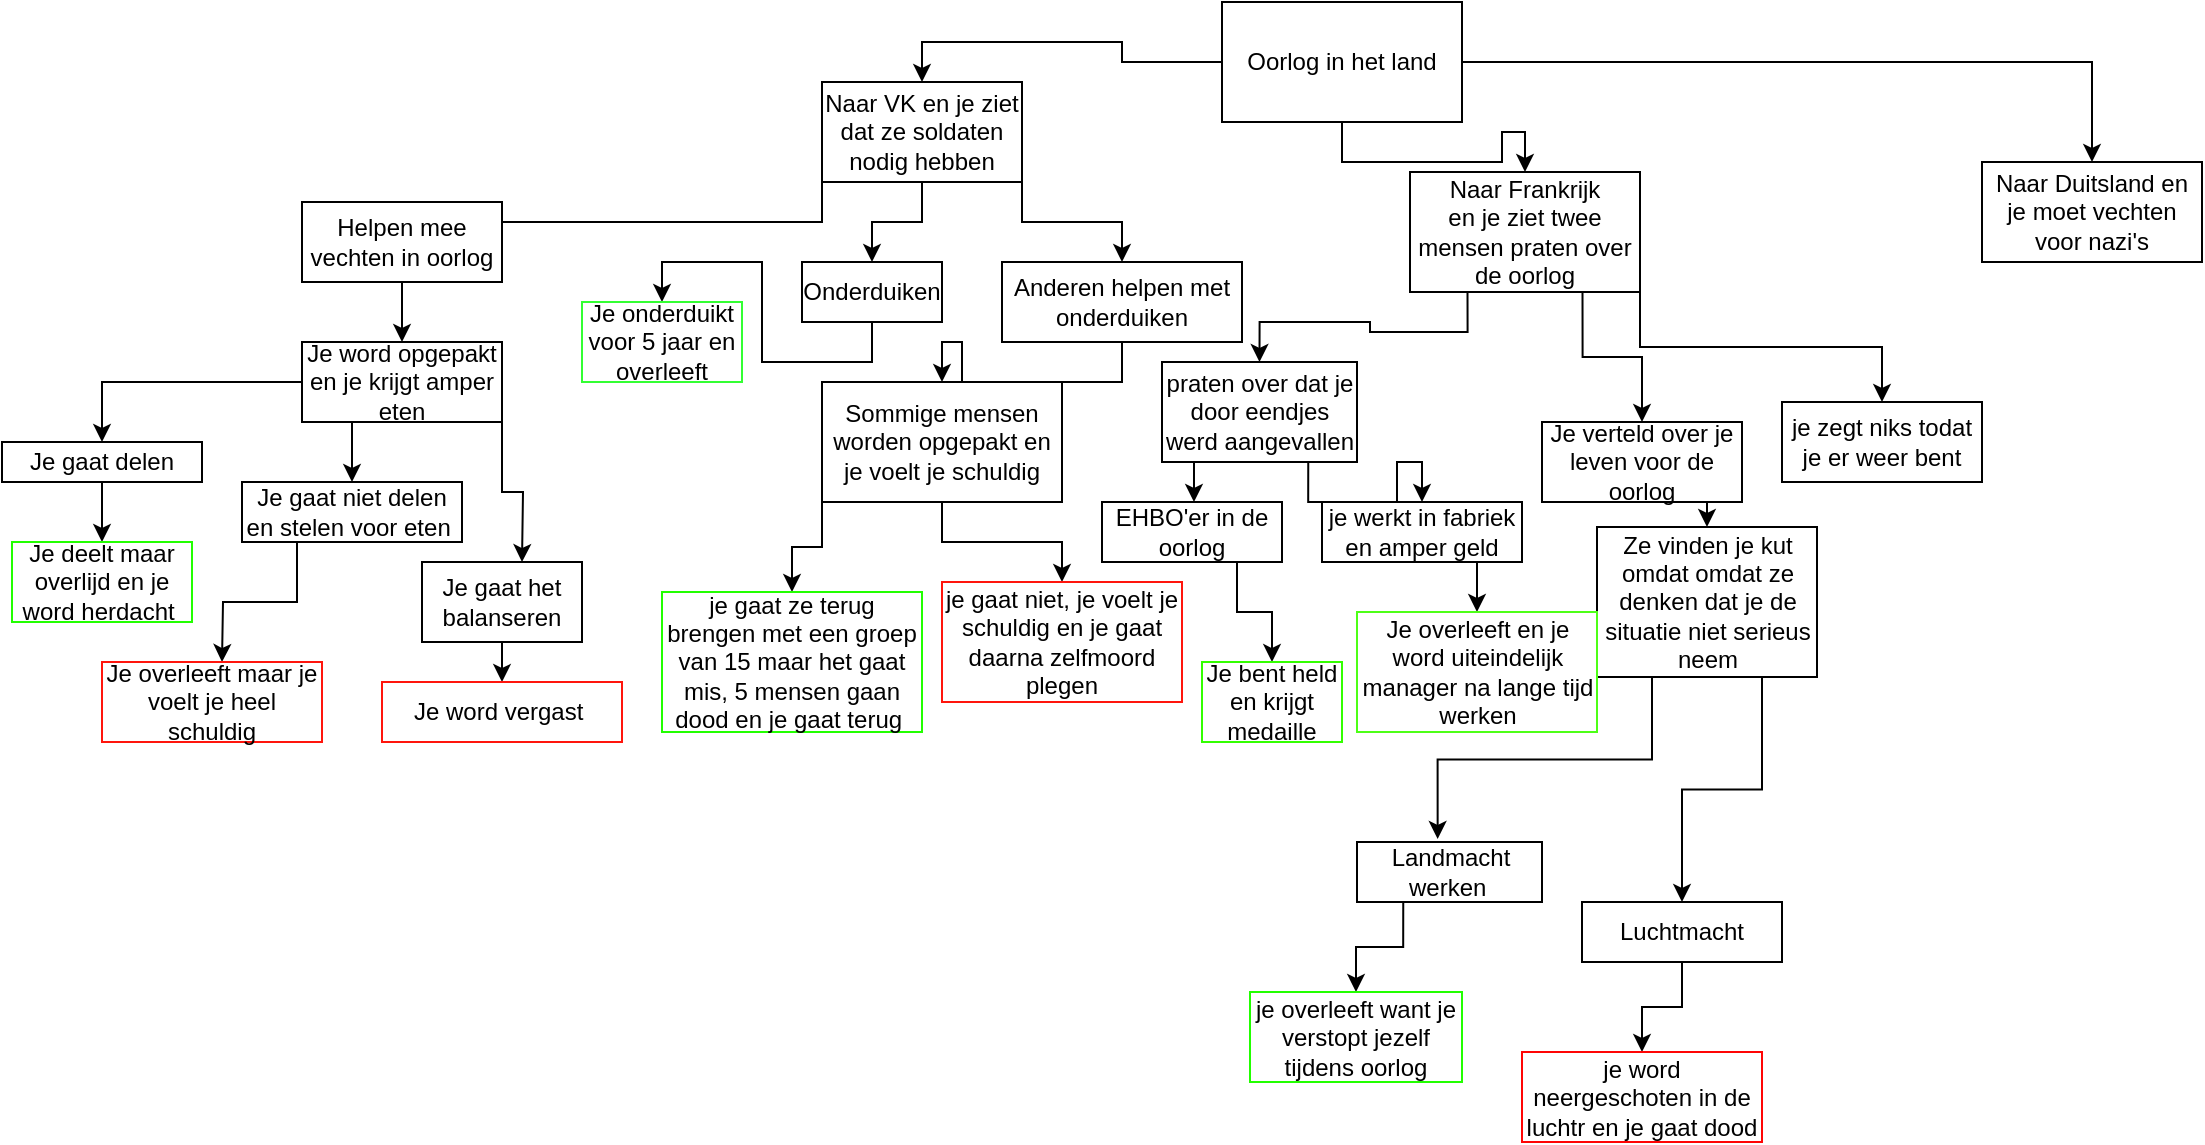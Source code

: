 <mxfile version="20.5.1" type="github">
  <diagram id="C5RBs43oDa-KdzZeNtuy" name="Page-1">
    <mxGraphModel dx="2105" dy="571" grid="1" gridSize="10" guides="1" tooltips="1" connect="1" arrows="1" fold="1" page="1" pageScale="1" pageWidth="827" pageHeight="1169" math="0" shadow="0">
      <root>
        <mxCell id="WIyWlLk6GJQsqaUBKTNV-0" />
        <mxCell id="WIyWlLk6GJQsqaUBKTNV-1" parent="WIyWlLk6GJQsqaUBKTNV-0" />
        <mxCell id="d0gGgPKcJ9tYoh6Nahck-26" style="edgeStyle=orthogonalEdgeStyle;rounded=0;orthogonalLoop=1;jettySize=auto;html=1;exitX=0;exitY=1;exitDx=0;exitDy=0;fontFamily=Helvetica;entryX=0.5;entryY=0;entryDx=0;entryDy=0;" parent="WIyWlLk6GJQsqaUBKTNV-1" source="d0gGgPKcJ9tYoh6Nahck-2" target="d0gGgPKcJ9tYoh6Nahck-28" edge="1">
          <mxGeometry relative="1" as="geometry">
            <mxPoint x="30" y="175" as="targetPoint" />
            <Array as="points">
              <mxPoint x="120" y="140" />
            </Array>
          </mxGeometry>
        </mxCell>
        <mxCell id="d0gGgPKcJ9tYoh6Nahck-30" style="edgeStyle=orthogonalEdgeStyle;rounded=0;orthogonalLoop=1;jettySize=auto;html=1;exitX=0.5;exitY=1;exitDx=0;exitDy=0;fontFamily=Helvetica;entryX=0.5;entryY=0;entryDx=0;entryDy=0;" parent="WIyWlLk6GJQsqaUBKTNV-1" source="d0gGgPKcJ9tYoh6Nahck-2" target="d0gGgPKcJ9tYoh6Nahck-31" edge="1">
          <mxGeometry relative="1" as="geometry">
            <mxPoint x="130" y="175" as="targetPoint" />
          </mxGeometry>
        </mxCell>
        <mxCell id="d0gGgPKcJ9tYoh6Nahck-47" style="edgeStyle=orthogonalEdgeStyle;rounded=0;orthogonalLoop=1;jettySize=auto;html=1;exitX=1;exitY=1;exitDx=0;exitDy=0;fontFamily=Helvetica;" parent="WIyWlLk6GJQsqaUBKTNV-1" source="d0gGgPKcJ9tYoh6Nahck-2" target="d0gGgPKcJ9tYoh6Nahck-36" edge="1">
          <mxGeometry relative="1" as="geometry" />
        </mxCell>
        <mxCell id="d0gGgPKcJ9tYoh6Nahck-2" value="Naar VK en je ziet dat ze soldaten nodig hebben" style="rounded=0;whiteSpace=wrap;html=1;fontFamily=Helvetica;" parent="WIyWlLk6GJQsqaUBKTNV-1" vertex="1">
          <mxGeometry x="120" y="70" width="100" height="50" as="geometry" />
        </mxCell>
        <mxCell id="d0gGgPKcJ9tYoh6Nahck-16" style="edgeStyle=orthogonalEdgeStyle;rounded=0;orthogonalLoop=1;jettySize=auto;html=1;exitX=1;exitY=0.5;exitDx=0;exitDy=0;fontFamily=Helvetica;entryX=0.5;entryY=0;entryDx=0;entryDy=0;" parent="WIyWlLk6GJQsqaUBKTNV-1" source="d0gGgPKcJ9tYoh6Nahck-10" target="d0gGgPKcJ9tYoh6Nahck-20" edge="1">
          <mxGeometry relative="1" as="geometry">
            <mxPoint x="650" y="110" as="targetPoint" />
          </mxGeometry>
        </mxCell>
        <mxCell id="d0gGgPKcJ9tYoh6Nahck-17" style="edgeStyle=orthogonalEdgeStyle;rounded=0;orthogonalLoop=1;jettySize=auto;html=1;exitX=0.5;exitY=1;exitDx=0;exitDy=0;entryX=0.5;entryY=0;entryDx=0;entryDy=0;fontFamily=Helvetica;" parent="WIyWlLk6GJQsqaUBKTNV-1" source="d0gGgPKcJ9tYoh6Nahck-10" target="d0gGgPKcJ9tYoh6Nahck-12" edge="1">
          <mxGeometry relative="1" as="geometry" />
        </mxCell>
        <mxCell id="d0gGgPKcJ9tYoh6Nahck-19" style="edgeStyle=orthogonalEdgeStyle;rounded=0;orthogonalLoop=1;jettySize=auto;html=1;exitX=0;exitY=0.5;exitDx=0;exitDy=0;entryX=0.5;entryY=0;entryDx=0;entryDy=0;fontFamily=Helvetica;" parent="WIyWlLk6GJQsqaUBKTNV-1" source="d0gGgPKcJ9tYoh6Nahck-10" target="d0gGgPKcJ9tYoh6Nahck-2" edge="1">
          <mxGeometry relative="1" as="geometry" />
        </mxCell>
        <mxCell id="d0gGgPKcJ9tYoh6Nahck-10" value="Oorlog in het land" style="rounded=0;whiteSpace=wrap;html=1;fontFamily=Helvetica;" parent="WIyWlLk6GJQsqaUBKTNV-1" vertex="1">
          <mxGeometry x="320" y="30" width="120" height="60" as="geometry" />
        </mxCell>
        <mxCell id="2cw835uVxtxsyLFWTMSn-1" style="edgeStyle=orthogonalEdgeStyle;rounded=0;orthogonalLoop=1;jettySize=auto;html=1;exitX=0.25;exitY=1;exitDx=0;exitDy=0;entryX=0.5;entryY=0;entryDx=0;entryDy=0;" edge="1" parent="WIyWlLk6GJQsqaUBKTNV-1" source="d0gGgPKcJ9tYoh6Nahck-12" target="2cw835uVxtxsyLFWTMSn-2">
          <mxGeometry relative="1" as="geometry">
            <mxPoint x="350" y="230" as="targetPoint" />
          </mxGeometry>
        </mxCell>
        <mxCell id="2cw835uVxtxsyLFWTMSn-4" style="edgeStyle=orthogonalEdgeStyle;rounded=0;orthogonalLoop=1;jettySize=auto;html=1;exitX=0.75;exitY=1;exitDx=0;exitDy=0;entryX=0.5;entryY=0;entryDx=0;entryDy=0;" edge="1" parent="WIyWlLk6GJQsqaUBKTNV-1" source="d0gGgPKcJ9tYoh6Nahck-12" target="2cw835uVxtxsyLFWTMSn-5">
          <mxGeometry relative="1" as="geometry">
            <mxPoint x="461" y="240" as="targetPoint" />
          </mxGeometry>
        </mxCell>
        <mxCell id="2cw835uVxtxsyLFWTMSn-7" style="edgeStyle=orthogonalEdgeStyle;rounded=0;orthogonalLoop=1;jettySize=auto;html=1;exitX=1;exitY=1;exitDx=0;exitDy=0;entryX=0.5;entryY=0;entryDx=0;entryDy=0;" edge="1" parent="WIyWlLk6GJQsqaUBKTNV-1" source="d0gGgPKcJ9tYoh6Nahck-12" target="2cw835uVxtxsyLFWTMSn-8">
          <mxGeometry relative="1" as="geometry">
            <mxPoint x="530.5" y="210" as="targetPoint" />
          </mxGeometry>
        </mxCell>
        <mxCell id="d0gGgPKcJ9tYoh6Nahck-12" value="Naar Frankrijk&lt;br&gt;en je ziet twee mensen praten over de oorlog" style="rounded=0;whiteSpace=wrap;html=1;fontFamily=Helvetica;" parent="WIyWlLk6GJQsqaUBKTNV-1" vertex="1">
          <mxGeometry x="414" y="115" width="115" height="60" as="geometry" />
        </mxCell>
        <mxCell id="d0gGgPKcJ9tYoh6Nahck-20" value="Naar Duitsland en je moet vechten voor nazi&#39;s" style="rounded=0;whiteSpace=wrap;html=1;fontFamily=Helvetica;" parent="WIyWlLk6GJQsqaUBKTNV-1" vertex="1">
          <mxGeometry x="700" y="110" width="110" height="50" as="geometry" />
        </mxCell>
        <mxCell id="SnUCh2Sh2h-Uul6r9YAu-6" style="edgeStyle=orthogonalEdgeStyle;rounded=0;orthogonalLoop=1;jettySize=auto;html=1;exitX=0.5;exitY=1;exitDx=0;exitDy=0;entryX=0.5;entryY=0;entryDx=0;entryDy=0;" parent="WIyWlLk6GJQsqaUBKTNV-1" source="d0gGgPKcJ9tYoh6Nahck-28" target="d0gGgPKcJ9tYoh6Nahck-43" edge="1">
          <mxGeometry relative="1" as="geometry" />
        </mxCell>
        <mxCell id="d0gGgPKcJ9tYoh6Nahck-28" value="Helpen mee vechten in oorlog" style="rounded=0;whiteSpace=wrap;html=1;fontFamily=Helvetica;" parent="WIyWlLk6GJQsqaUBKTNV-1" vertex="1">
          <mxGeometry x="-140" y="130" width="100" height="40" as="geometry" />
        </mxCell>
        <mxCell id="d0gGgPKcJ9tYoh6Nahck-38" style="edgeStyle=orthogonalEdgeStyle;rounded=0;orthogonalLoop=1;jettySize=auto;html=1;exitX=0.5;exitY=1;exitDx=0;exitDy=0;fontFamily=Helvetica;entryX=0.5;entryY=0;entryDx=0;entryDy=0;" parent="WIyWlLk6GJQsqaUBKTNV-1" source="d0gGgPKcJ9tYoh6Nahck-31" target="d0gGgPKcJ9tYoh6Nahck-48" edge="1">
          <mxGeometry relative="1" as="geometry">
            <mxPoint x="65" y="260" as="targetPoint" />
          </mxGeometry>
        </mxCell>
        <mxCell id="d0gGgPKcJ9tYoh6Nahck-31" value="Onderduiken" style="rounded=0;whiteSpace=wrap;html=1;fontFamily=Helvetica;" parent="WIyWlLk6GJQsqaUBKTNV-1" vertex="1">
          <mxGeometry x="110" y="160" width="70" height="30" as="geometry" />
        </mxCell>
        <mxCell id="d0gGgPKcJ9tYoh6Nahck-56" style="edgeStyle=orthogonalEdgeStyle;rounded=0;orthogonalLoop=1;jettySize=auto;html=1;exitX=0.5;exitY=1;exitDx=0;exitDy=0;entryX=0.5;entryY=0;entryDx=0;entryDy=0;fontFamily=Helvetica;" parent="WIyWlLk6GJQsqaUBKTNV-1" source="d0gGgPKcJ9tYoh6Nahck-36" target="d0gGgPKcJ9tYoh6Nahck-57" edge="1">
          <mxGeometry relative="1" as="geometry">
            <mxPoint x="257.5" y="270" as="targetPoint" />
          </mxGeometry>
        </mxCell>
        <mxCell id="d0gGgPKcJ9tYoh6Nahck-36" value="Anderen helpen met onderduiken" style="rounded=0;whiteSpace=wrap;html=1;fontFamily=Helvetica;" parent="WIyWlLk6GJQsqaUBKTNV-1" vertex="1">
          <mxGeometry x="210" y="160" width="120" height="40" as="geometry" />
        </mxCell>
        <mxCell id="SnUCh2Sh2h-Uul6r9YAu-10" style="edgeStyle=orthogonalEdgeStyle;rounded=0;orthogonalLoop=1;jettySize=auto;html=1;exitX=0;exitY=0.5;exitDx=0;exitDy=0;entryX=0.5;entryY=0;entryDx=0;entryDy=0;" parent="WIyWlLk6GJQsqaUBKTNV-1" source="d0gGgPKcJ9tYoh6Nahck-43" target="SnUCh2Sh2h-Uul6r9YAu-5" edge="1">
          <mxGeometry relative="1" as="geometry" />
        </mxCell>
        <mxCell id="SnUCh2Sh2h-Uul6r9YAu-11" style="edgeStyle=orthogonalEdgeStyle;rounded=0;orthogonalLoop=1;jettySize=auto;html=1;exitX=0.25;exitY=1;exitDx=0;exitDy=0;entryX=0.5;entryY=0;entryDx=0;entryDy=0;" parent="WIyWlLk6GJQsqaUBKTNV-1" source="d0gGgPKcJ9tYoh6Nahck-43" target="SnUCh2Sh2h-Uul6r9YAu-8" edge="1">
          <mxGeometry relative="1" as="geometry" />
        </mxCell>
        <mxCell id="SnUCh2Sh2h-Uul6r9YAu-13" style="edgeStyle=orthogonalEdgeStyle;rounded=0;orthogonalLoop=1;jettySize=auto;html=1;exitX=1;exitY=1;exitDx=0;exitDy=0;" parent="WIyWlLk6GJQsqaUBKTNV-1" source="d0gGgPKcJ9tYoh6Nahck-43" edge="1">
          <mxGeometry relative="1" as="geometry">
            <mxPoint x="-30" y="310" as="targetPoint" />
          </mxGeometry>
        </mxCell>
        <mxCell id="d0gGgPKcJ9tYoh6Nahck-43" value="Je word opgepakt en je krijgt amper eten" style="rounded=0;whiteSpace=wrap;html=1;fontFamily=Helvetica;" parent="WIyWlLk6GJQsqaUBKTNV-1" vertex="1">
          <mxGeometry x="-140" y="200" width="100" height="40" as="geometry" />
        </mxCell>
        <mxCell id="d0gGgPKcJ9tYoh6Nahck-48" value="Je onderduikt voor 5 jaar en overleeft" style="rounded=0;whiteSpace=wrap;html=1;fontFamily=Helvetica;strokeColor=#33FF33;" parent="WIyWlLk6GJQsqaUBKTNV-1" vertex="1">
          <mxGeometry y="180" width="80" height="40" as="geometry" />
        </mxCell>
        <mxCell id="d0gGgPKcJ9tYoh6Nahck-59" style="edgeStyle=orthogonalEdgeStyle;rounded=0;orthogonalLoop=1;jettySize=auto;html=1;exitX=0;exitY=1;exitDx=0;exitDy=0;fontFamily=Helvetica;entryX=0.5;entryY=0;entryDx=0;entryDy=0;" parent="WIyWlLk6GJQsqaUBKTNV-1" source="d0gGgPKcJ9tYoh6Nahck-57" target="d0gGgPKcJ9tYoh6Nahck-60" edge="1">
          <mxGeometry relative="1" as="geometry">
            <mxPoint x="142.5" y="370" as="targetPoint" />
          </mxGeometry>
        </mxCell>
        <mxCell id="d0gGgPKcJ9tYoh6Nahck-62" style="edgeStyle=orthogonalEdgeStyle;rounded=0;orthogonalLoop=1;jettySize=auto;html=1;fontFamily=Helvetica;" parent="WIyWlLk6GJQsqaUBKTNV-1" target="d0gGgPKcJ9tYoh6Nahck-63" edge="1">
          <mxGeometry relative="1" as="geometry">
            <mxPoint x="260" y="370" as="sourcePoint" />
            <mxPoint x="260" y="340" as="targetPoint" />
          </mxGeometry>
        </mxCell>
        <mxCell id="d0gGgPKcJ9tYoh6Nahck-64" style="edgeStyle=orthogonalEdgeStyle;rounded=0;orthogonalLoop=1;jettySize=auto;html=1;exitX=0.5;exitY=1;exitDx=0;exitDy=0;entryX=0.5;entryY=0;entryDx=0;entryDy=0;fontFamily=Helvetica;" parent="WIyWlLk6GJQsqaUBKTNV-1" source="d0gGgPKcJ9tYoh6Nahck-57" target="d0gGgPKcJ9tYoh6Nahck-63" edge="1">
          <mxGeometry relative="1" as="geometry" />
        </mxCell>
        <mxCell id="d0gGgPKcJ9tYoh6Nahck-57" value="Sommige mensen worden opgepakt en je voelt je schuldig" style="rounded=0;whiteSpace=wrap;html=1;strokeColor=#000000;fontFamily=Helvetica;" parent="WIyWlLk6GJQsqaUBKTNV-1" vertex="1">
          <mxGeometry x="120" y="220" width="120" height="60" as="geometry" />
        </mxCell>
        <mxCell id="d0gGgPKcJ9tYoh6Nahck-60" value="je gaat ze terug brengen met een groep van 15 maar het gaat mis, 5 mensen gaan dood en je gaat terug&amp;nbsp;" style="rounded=0;whiteSpace=wrap;html=1;strokeColor=#22FF00;fontFamily=Helvetica;" parent="WIyWlLk6GJQsqaUBKTNV-1" vertex="1">
          <mxGeometry x="40" y="325" width="130" height="70" as="geometry" />
        </mxCell>
        <mxCell id="d0gGgPKcJ9tYoh6Nahck-63" value="je gaat niet, je voelt je schuldig en je gaat daarna zelfmoord plegen" style="rounded=0;whiteSpace=wrap;html=1;strokeColor=#FF150D;fontFamily=Helvetica;" parent="WIyWlLk6GJQsqaUBKTNV-1" vertex="1">
          <mxGeometry x="180" y="320" width="120" height="60" as="geometry" />
        </mxCell>
        <mxCell id="SnUCh2Sh2h-Uul6r9YAu-20" style="edgeStyle=orthogonalEdgeStyle;rounded=0;orthogonalLoop=1;jettySize=auto;html=1;exitX=0.5;exitY=1;exitDx=0;exitDy=0;" parent="WIyWlLk6GJQsqaUBKTNV-1" source="SnUCh2Sh2h-Uul6r9YAu-5" edge="1">
          <mxGeometry relative="1" as="geometry">
            <mxPoint x="-240" y="300" as="targetPoint" />
          </mxGeometry>
        </mxCell>
        <mxCell id="SnUCh2Sh2h-Uul6r9YAu-5" value="Je gaat delen" style="rounded=0;whiteSpace=wrap;html=1;" parent="WIyWlLk6GJQsqaUBKTNV-1" vertex="1">
          <mxGeometry x="-290" y="250" width="100" height="20" as="geometry" />
        </mxCell>
        <mxCell id="SnUCh2Sh2h-Uul6r9YAu-17" style="edgeStyle=orthogonalEdgeStyle;rounded=0;orthogonalLoop=1;jettySize=auto;html=1;exitX=0.25;exitY=1;exitDx=0;exitDy=0;" parent="WIyWlLk6GJQsqaUBKTNV-1" source="SnUCh2Sh2h-Uul6r9YAu-8" edge="1">
          <mxGeometry relative="1" as="geometry">
            <mxPoint x="-180" y="360" as="targetPoint" />
          </mxGeometry>
        </mxCell>
        <mxCell id="SnUCh2Sh2h-Uul6r9YAu-8" value="Je gaat niet delen en stelen voor eten&amp;nbsp;" style="rounded=0;whiteSpace=wrap;html=1;" parent="WIyWlLk6GJQsqaUBKTNV-1" vertex="1">
          <mxGeometry x="-170" y="270" width="110" height="30" as="geometry" />
        </mxCell>
        <mxCell id="SnUCh2Sh2h-Uul6r9YAu-15" value="Je gaat het balanseren" style="rounded=0;whiteSpace=wrap;html=1;" parent="WIyWlLk6GJQsqaUBKTNV-1" vertex="1">
          <mxGeometry x="-80" y="310" width="80" height="40" as="geometry" />
        </mxCell>
        <mxCell id="SnUCh2Sh2h-Uul6r9YAu-18" value="Je overleeft maar je voelt je heel schuldig" style="rounded=0;whiteSpace=wrap;html=1;strokeColor=#FF150D;" parent="WIyWlLk6GJQsqaUBKTNV-1" vertex="1">
          <mxGeometry x="-240" y="360" width="110" height="40" as="geometry" />
        </mxCell>
        <mxCell id="SnUCh2Sh2h-Uul6r9YAu-21" value="Je deelt maar overlijd en je word herdacht&amp;nbsp;" style="rounded=0;whiteSpace=wrap;html=1;strokeColor=#22FF00;" parent="WIyWlLk6GJQsqaUBKTNV-1" vertex="1">
          <mxGeometry x="-285" y="300" width="90" height="40" as="geometry" />
        </mxCell>
        <mxCell id="SnUCh2Sh2h-Uul6r9YAu-23" value="" style="edgeStyle=orthogonalEdgeStyle;rounded=0;orthogonalLoop=1;jettySize=auto;html=1;" parent="WIyWlLk6GJQsqaUBKTNV-1" source="SnUCh2Sh2h-Uul6r9YAu-15" edge="1">
          <mxGeometry relative="1" as="geometry">
            <mxPoint x="-40" y="370" as="targetPoint" />
          </mxGeometry>
        </mxCell>
        <mxCell id="SnUCh2Sh2h-Uul6r9YAu-25" value="Je word vergast&amp;nbsp;" style="rounded=0;whiteSpace=wrap;html=1;strokeColor=#FF150D;fillColor=#FFFFFF;shadow=0;" parent="WIyWlLk6GJQsqaUBKTNV-1" vertex="1">
          <mxGeometry x="-100" y="370" width="120" height="30" as="geometry" />
        </mxCell>
        <mxCell id="2cw835uVxtxsyLFWTMSn-10" style="edgeStyle=orthogonalEdgeStyle;rounded=0;orthogonalLoop=1;jettySize=auto;html=1;exitX=0.5;exitY=1;exitDx=0;exitDy=0;entryX=0.511;entryY=0;entryDx=0;entryDy=0;entryPerimeter=0;" edge="1" parent="WIyWlLk6GJQsqaUBKTNV-1" source="2cw835uVxtxsyLFWTMSn-2" target="2cw835uVxtxsyLFWTMSn-11">
          <mxGeometry relative="1" as="geometry">
            <mxPoint x="371.8" y="365" as="targetPoint" />
          </mxGeometry>
        </mxCell>
        <mxCell id="2cw835uVxtxsyLFWTMSn-13" style="edgeStyle=orthogonalEdgeStyle;rounded=0;orthogonalLoop=1;jettySize=auto;html=1;exitX=0.75;exitY=1;exitDx=0;exitDy=0;entryX=0.5;entryY=0;entryDx=0;entryDy=0;" edge="1" parent="WIyWlLk6GJQsqaUBKTNV-1" source="2cw835uVxtxsyLFWTMSn-2" target="2cw835uVxtxsyLFWTMSn-14">
          <mxGeometry relative="1" as="geometry">
            <mxPoint x="409.8" y="295" as="targetPoint" />
          </mxGeometry>
        </mxCell>
        <mxCell id="2cw835uVxtxsyLFWTMSn-2" value="praten over dat je door eendjes werd aangevallen" style="rounded=0;whiteSpace=wrap;html=1;" vertex="1" parent="WIyWlLk6GJQsqaUBKTNV-1">
          <mxGeometry x="290" y="210" width="97.5" height="50" as="geometry" />
        </mxCell>
        <mxCell id="2cw835uVxtxsyLFWTMSn-21" style="edgeStyle=orthogonalEdgeStyle;rounded=0;orthogonalLoop=1;jettySize=auto;html=1;exitX=0.5;exitY=1;exitDx=0;exitDy=0;entryX=0.5;entryY=0;entryDx=0;entryDy=0;" edge="1" parent="WIyWlLk6GJQsqaUBKTNV-1" source="2cw835uVxtxsyLFWTMSn-5" target="2cw835uVxtxsyLFWTMSn-16">
          <mxGeometry relative="1" as="geometry" />
        </mxCell>
        <mxCell id="2cw835uVxtxsyLFWTMSn-5" value="Je verteld over je leven voor de oorlog" style="rounded=0;whiteSpace=wrap;html=1;" vertex="1" parent="WIyWlLk6GJQsqaUBKTNV-1">
          <mxGeometry x="480" y="240" width="100" height="40" as="geometry" />
        </mxCell>
        <mxCell id="2cw835uVxtxsyLFWTMSn-8" value="je zegt niks todat je er weer bent" style="rounded=0;whiteSpace=wrap;html=1;" vertex="1" parent="WIyWlLk6GJQsqaUBKTNV-1">
          <mxGeometry x="600" y="230" width="100" height="40" as="geometry" />
        </mxCell>
        <mxCell id="2cw835uVxtxsyLFWTMSn-20" style="edgeStyle=orthogonalEdgeStyle;rounded=0;orthogonalLoop=1;jettySize=auto;html=1;exitX=0.75;exitY=1;exitDx=0;exitDy=0;" edge="1" parent="WIyWlLk6GJQsqaUBKTNV-1" source="2cw835uVxtxsyLFWTMSn-11" target="2cw835uVxtxsyLFWTMSn-19">
          <mxGeometry relative="1" as="geometry" />
        </mxCell>
        <mxCell id="2cw835uVxtxsyLFWTMSn-11" value="EHBO&#39;er in de oorlog" style="rounded=0;whiteSpace=wrap;html=1;" vertex="1" parent="WIyWlLk6GJQsqaUBKTNV-1">
          <mxGeometry x="260" y="280" width="90" height="30" as="geometry" />
        </mxCell>
        <mxCell id="2cw835uVxtxsyLFWTMSn-18" style="edgeStyle=orthogonalEdgeStyle;rounded=0;orthogonalLoop=1;jettySize=auto;html=1;exitX=0.5;exitY=1;exitDx=0;exitDy=0;entryX=0.5;entryY=0;entryDx=0;entryDy=0;" edge="1" parent="WIyWlLk6GJQsqaUBKTNV-1" source="2cw835uVxtxsyLFWTMSn-14" target="2cw835uVxtxsyLFWTMSn-17">
          <mxGeometry relative="1" as="geometry" />
        </mxCell>
        <mxCell id="2cw835uVxtxsyLFWTMSn-14" value="je werkt in fabriek en amper geld" style="rounded=0;whiteSpace=wrap;html=1;" vertex="1" parent="WIyWlLk6GJQsqaUBKTNV-1">
          <mxGeometry x="370" y="280" width="100" height="30" as="geometry" />
        </mxCell>
        <mxCell id="2cw835uVxtxsyLFWTMSn-23" style="edgeStyle=orthogonalEdgeStyle;rounded=0;orthogonalLoop=1;jettySize=auto;html=1;exitX=0.25;exitY=1;exitDx=0;exitDy=0;entryX=0.436;entryY=-0.05;entryDx=0;entryDy=0;entryPerimeter=0;" edge="1" parent="WIyWlLk6GJQsqaUBKTNV-1" source="2cw835uVxtxsyLFWTMSn-16" target="2cw835uVxtxsyLFWTMSn-26">
          <mxGeometry relative="1" as="geometry">
            <mxPoint x="440" y="443" as="targetPoint" />
          </mxGeometry>
        </mxCell>
        <mxCell id="2cw835uVxtxsyLFWTMSn-25" style="edgeStyle=orthogonalEdgeStyle;rounded=0;orthogonalLoop=1;jettySize=auto;html=1;exitX=0.75;exitY=1;exitDx=0;exitDy=0;entryX=0.5;entryY=0;entryDx=0;entryDy=0;" edge="1" parent="WIyWlLk6GJQsqaUBKTNV-1" source="2cw835uVxtxsyLFWTMSn-16" target="2cw835uVxtxsyLFWTMSn-27">
          <mxGeometry relative="1" as="geometry">
            <mxPoint x="530" y="473" as="targetPoint" />
          </mxGeometry>
        </mxCell>
        <mxCell id="2cw835uVxtxsyLFWTMSn-16" value="Ze vinden je kut omdat omdat ze denken dat je de situatie niet serieus neem" style="rounded=0;whiteSpace=wrap;html=1;strokeColor=#000000;" vertex="1" parent="WIyWlLk6GJQsqaUBKTNV-1">
          <mxGeometry x="507.5" y="292.5" width="110" height="75" as="geometry" />
        </mxCell>
        <mxCell id="2cw835uVxtxsyLFWTMSn-17" value="Je overleeft en je word uiteindelijk manager na lange tijd werken" style="rounded=0;whiteSpace=wrap;html=1;strokeColor=#4DFF17;" vertex="1" parent="WIyWlLk6GJQsqaUBKTNV-1">
          <mxGeometry x="387.5" y="335" width="120" height="60" as="geometry" />
        </mxCell>
        <mxCell id="2cw835uVxtxsyLFWTMSn-19" value="Je bent held en krijgt medaille" style="rounded=0;whiteSpace=wrap;html=1;strokeColor=#33FF00;" vertex="1" parent="WIyWlLk6GJQsqaUBKTNV-1">
          <mxGeometry x="310" y="360" width="70" height="40" as="geometry" />
        </mxCell>
        <mxCell id="2cw835uVxtxsyLFWTMSn-29" style="edgeStyle=orthogonalEdgeStyle;rounded=0;orthogonalLoop=1;jettySize=auto;html=1;exitX=0.25;exitY=1;exitDx=0;exitDy=0;" edge="1" parent="WIyWlLk6GJQsqaUBKTNV-1" source="2cw835uVxtxsyLFWTMSn-26" target="2cw835uVxtxsyLFWTMSn-28">
          <mxGeometry relative="1" as="geometry" />
        </mxCell>
        <mxCell id="2cw835uVxtxsyLFWTMSn-26" value="Landmacht werken&amp;nbsp;" style="rounded=0;whiteSpace=wrap;html=1;strokeColor=#000000;" vertex="1" parent="WIyWlLk6GJQsqaUBKTNV-1">
          <mxGeometry x="387.5" y="450" width="92.5" height="30" as="geometry" />
        </mxCell>
        <mxCell id="2cw835uVxtxsyLFWTMSn-31" style="edgeStyle=orthogonalEdgeStyle;rounded=0;orthogonalLoop=1;jettySize=auto;html=1;exitX=0.5;exitY=1;exitDx=0;exitDy=0;" edge="1" parent="WIyWlLk6GJQsqaUBKTNV-1" source="2cw835uVxtxsyLFWTMSn-27" target="2cw835uVxtxsyLFWTMSn-30">
          <mxGeometry relative="1" as="geometry" />
        </mxCell>
        <mxCell id="2cw835uVxtxsyLFWTMSn-27" value="Luchtmacht" style="rounded=0;whiteSpace=wrap;html=1;strokeColor=#000000;" vertex="1" parent="WIyWlLk6GJQsqaUBKTNV-1">
          <mxGeometry x="500" y="480" width="100" height="30" as="geometry" />
        </mxCell>
        <mxCell id="2cw835uVxtxsyLFWTMSn-28" value="je overleeft want je verstopt jezelf tijdens oorlog" style="rounded=0;whiteSpace=wrap;html=1;strokeColor=#22FF00;" vertex="1" parent="WIyWlLk6GJQsqaUBKTNV-1">
          <mxGeometry x="334" y="525" width="106" height="45" as="geometry" />
        </mxCell>
        <mxCell id="2cw835uVxtxsyLFWTMSn-30" value="je word neergeschoten in de luchtr en je gaat dood" style="rounded=0;whiteSpace=wrap;html=1;strokeColor=#FF0505;" vertex="1" parent="WIyWlLk6GJQsqaUBKTNV-1">
          <mxGeometry x="470" y="555" width="120" height="45" as="geometry" />
        </mxCell>
      </root>
    </mxGraphModel>
  </diagram>
</mxfile>
